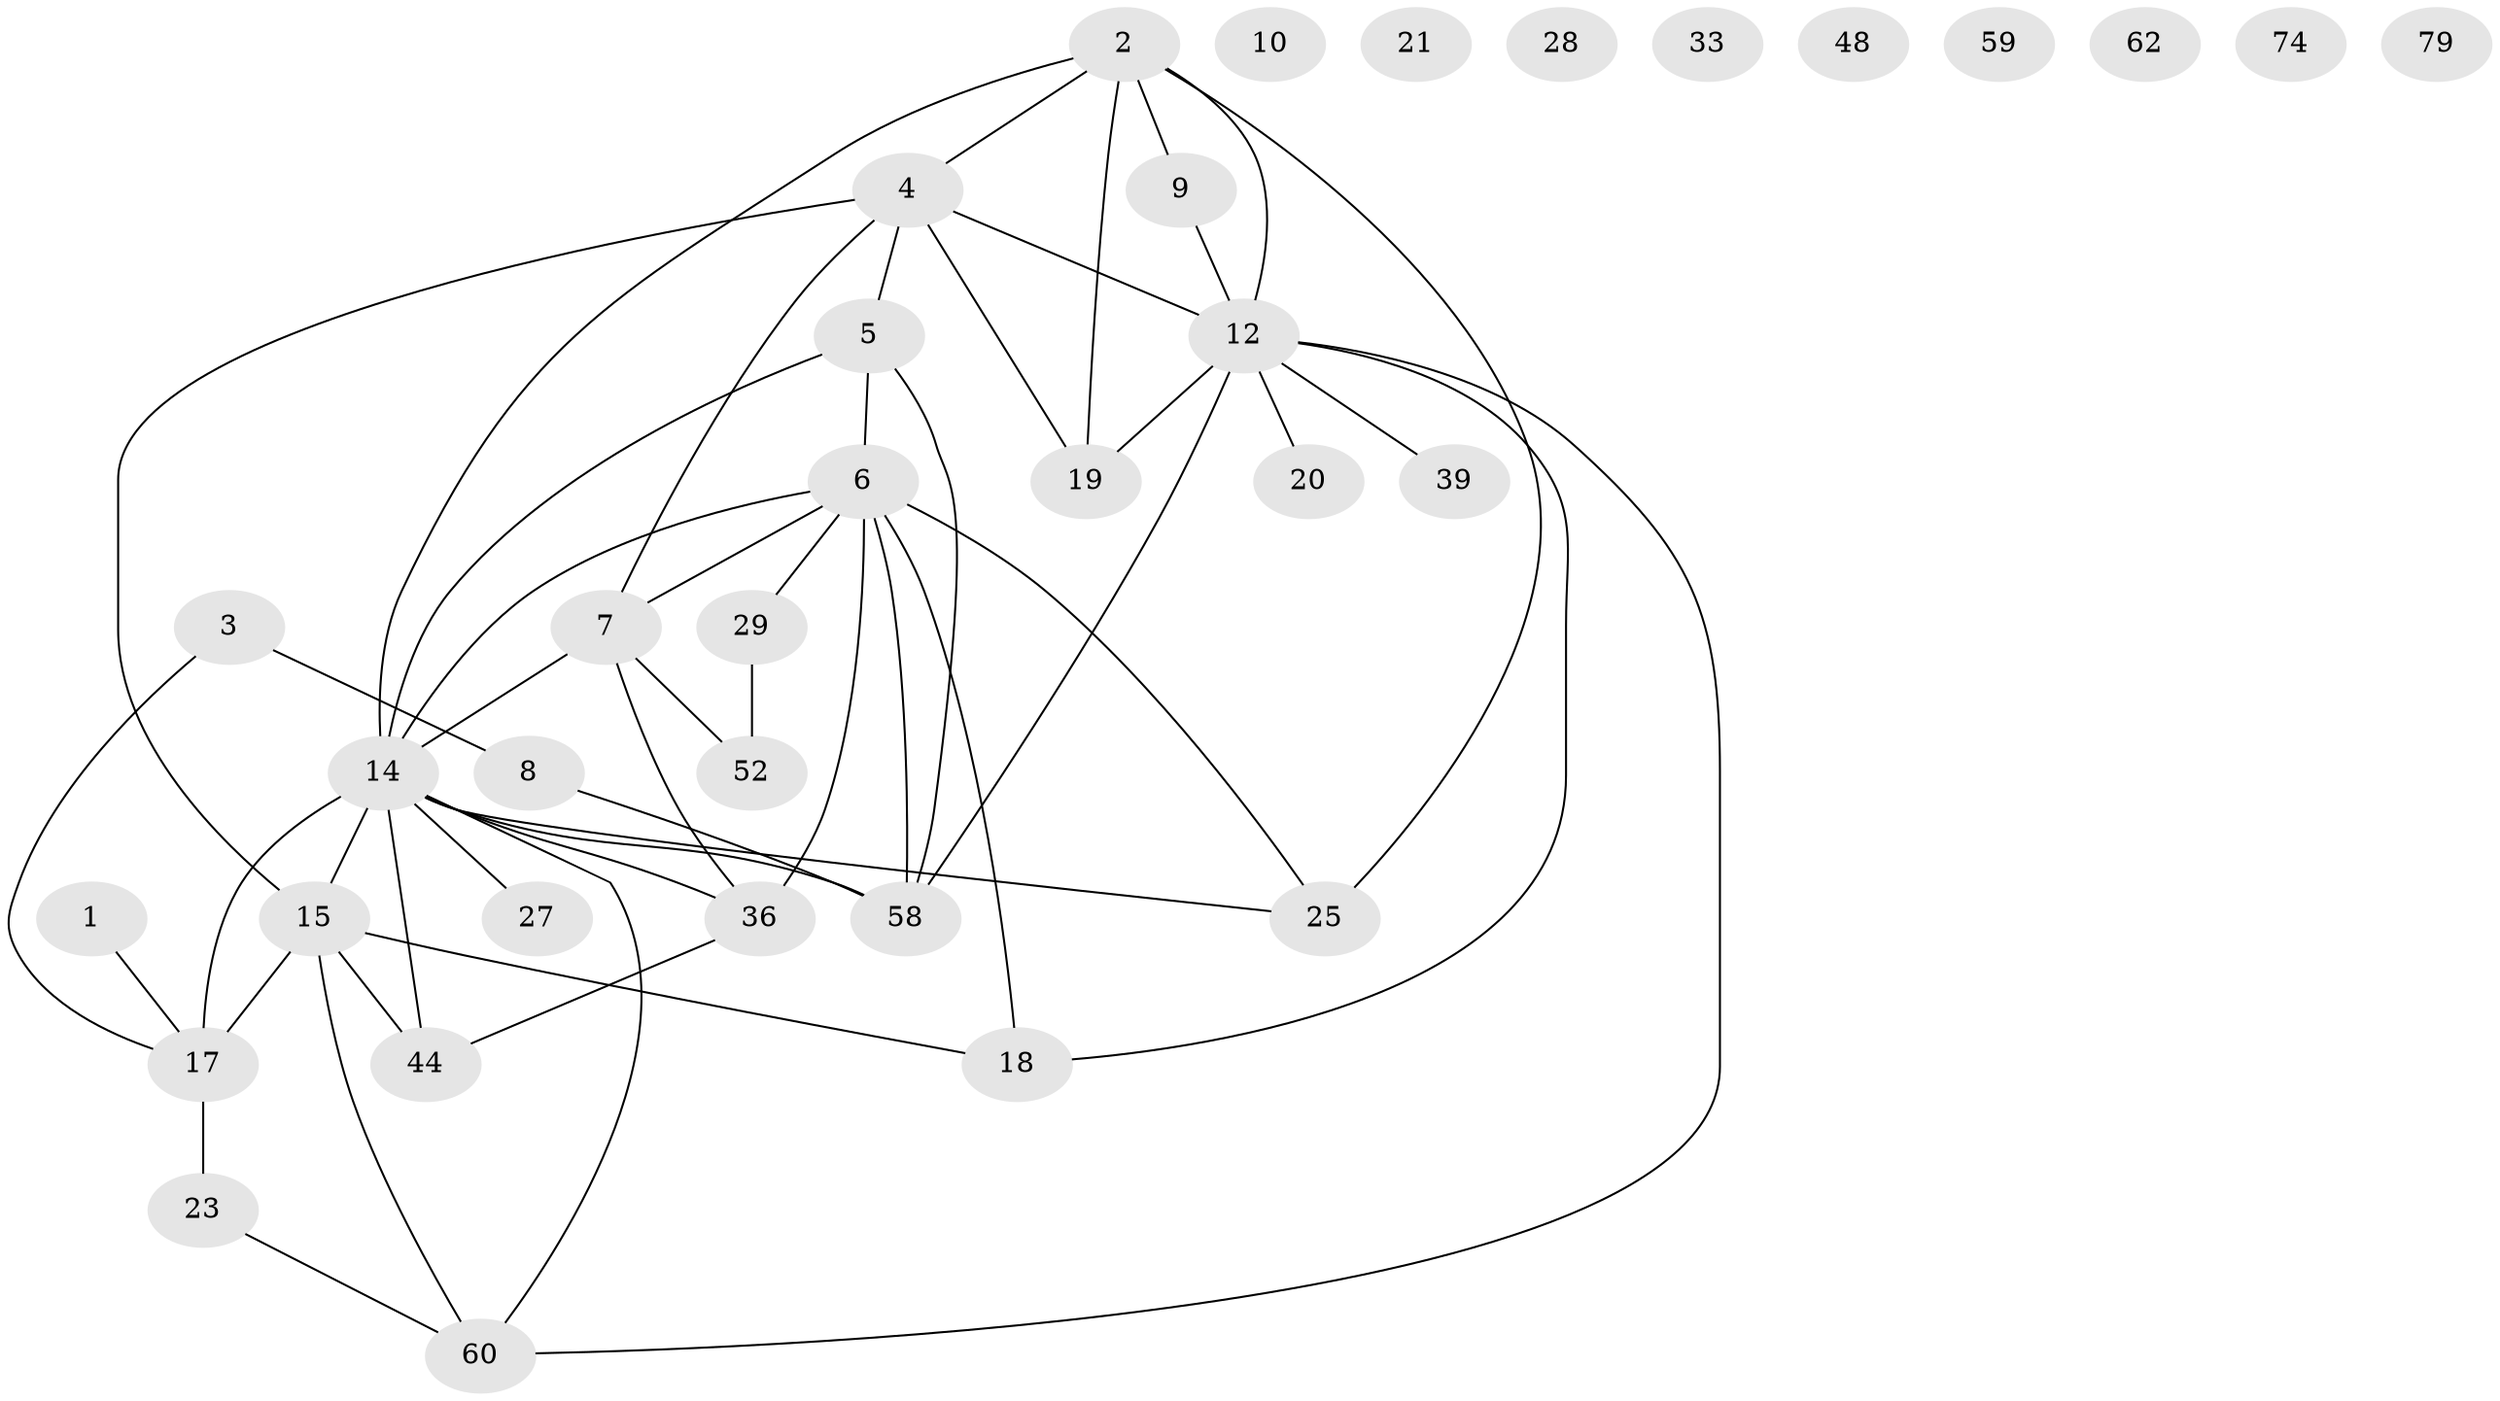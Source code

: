 // original degree distribution, {1: 0.08860759493670886, 2: 0.3291139240506329, 3: 0.21518987341772153, 0: 0.11392405063291139, 6: 0.0379746835443038, 4: 0.17721518987341772, 5: 0.02531645569620253, 8: 0.012658227848101266}
// Generated by graph-tools (version 1.1) at 2025/16/03/04/25 18:16:28]
// undirected, 35 vertices, 51 edges
graph export_dot {
graph [start="1"]
  node [color=gray90,style=filled];
  1 [super="+24"];
  2 [super="+41+55"];
  3 [super="+45"];
  4 [super="+11+32"];
  5 [super="+26"];
  6 [super="+63+49"];
  7 [super="+13+42"];
  8 [super="+22"];
  9 [super="+46"];
  10;
  12 [super="+66+43+40"];
  14 [super="+72+16+38"];
  15 [super="+56+31"];
  17 [super="+37"];
  18 [super="+77+50"];
  19 [super="+30"];
  20 [super="+75"];
  21;
  23;
  25 [super="+53"];
  27;
  28;
  29 [super="+57"];
  33;
  36 [super="+67"];
  39;
  44 [super="+51"];
  48;
  52 [super="+64"];
  58 [super="+71+61"];
  59;
  60 [super="+69"];
  62;
  74;
  79;
  1 -- 17;
  2 -- 4;
  2 -- 9;
  2 -- 19;
  2 -- 14;
  2 -- 25;
  2 -- 12;
  3 -- 8;
  3 -- 17;
  4 -- 5;
  4 -- 12 [weight=2];
  4 -- 15 [weight=2];
  4 -- 19;
  4 -- 7;
  5 -- 58;
  5 -- 6;
  5 -- 14;
  6 -- 58;
  6 -- 36;
  6 -- 18;
  6 -- 7;
  6 -- 25;
  6 -- 29;
  6 -- 14;
  7 -- 36 [weight=2];
  7 -- 52;
  7 -- 14;
  8 -- 58;
  9 -- 12;
  12 -- 18;
  12 -- 19;
  12 -- 20;
  12 -- 39;
  12 -- 60;
  12 -- 58;
  14 -- 27;
  14 -- 36;
  14 -- 15;
  14 -- 58;
  14 -- 44;
  14 -- 17;
  14 -- 60;
  14 -- 25;
  15 -- 60;
  15 -- 17;
  15 -- 44;
  15 -- 18;
  17 -- 23;
  23 -- 60;
  29 -- 52;
  36 -- 44;
}
